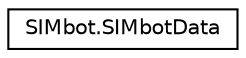 digraph "Graphical Class Hierarchy"
{
 // LATEX_PDF_SIZE
  edge [fontname="Helvetica",fontsize="10",labelfontname="Helvetica",labelfontsize="10"];
  node [fontname="Helvetica",fontsize="10",shape=record];
  rankdir="LR";
  Node0 [label="SIMbot.SIMbotData",height=0.2,width=0.4,color="black", fillcolor="white", style="filled",URL="$class_s_i_mbot_1_1_s_i_mbot_data.html",tooltip=" "];
}
